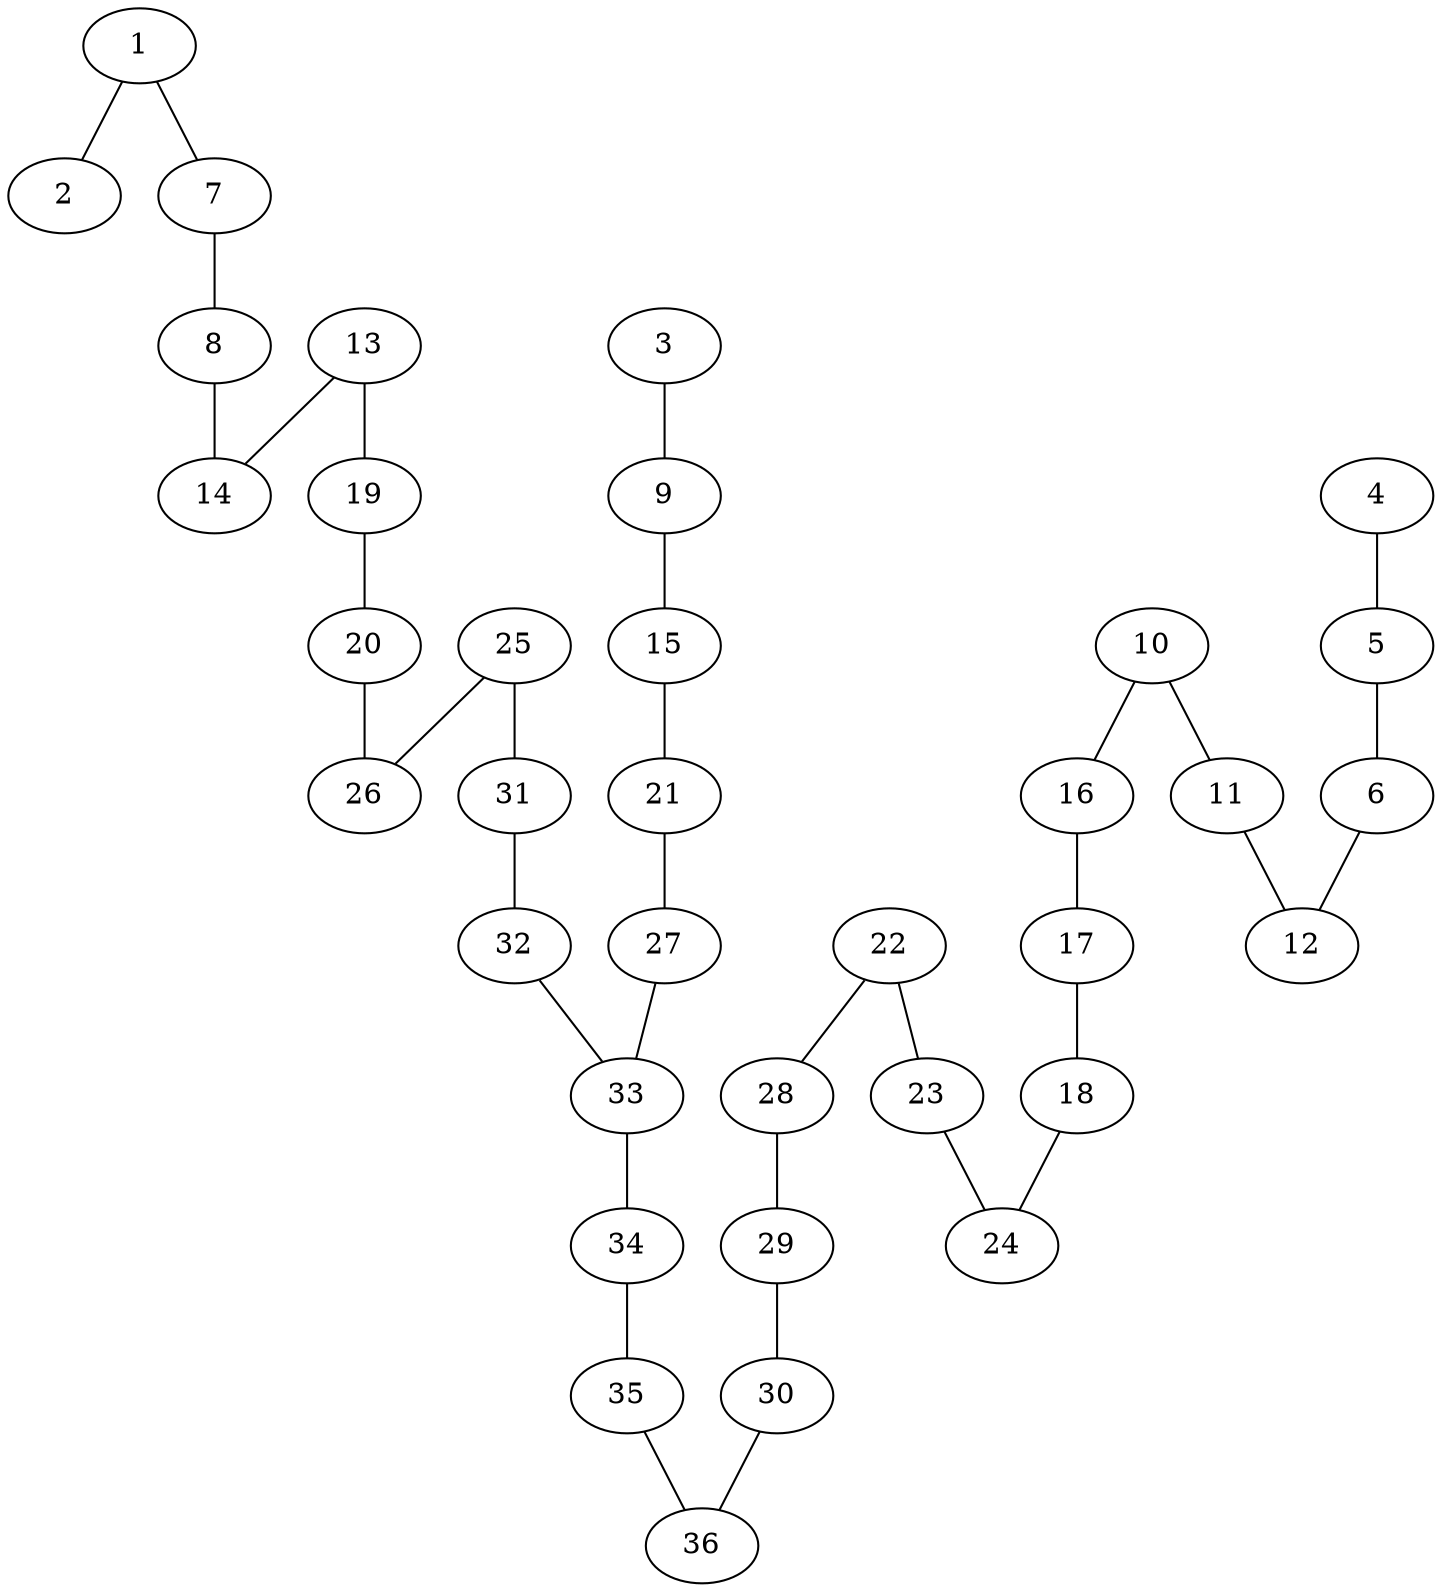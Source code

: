graph x {
1 -- 2
1 -- 7
7 -- 8
8 -- 14
13 -- 14
13 -- 19
19 -- 20
20 -- 26
25 -- 26
25 -- 31
31 -- 32
32 -- 33
4 -- 5
5 -- 6
6 -- 12
11 -- 12
10 -- 11
10 -- 16
16 -- 17
17 -- 18
18 -- 24
23 -- 24
22 -- 23
22 -- 28
28 -- 29
29 -- 30
30 -- 36
35 -- 36
34 -- 35
33 -- 34
27 -- 33
21 -- 27
15 -- 21
9 -- 15
3 -- 9
}